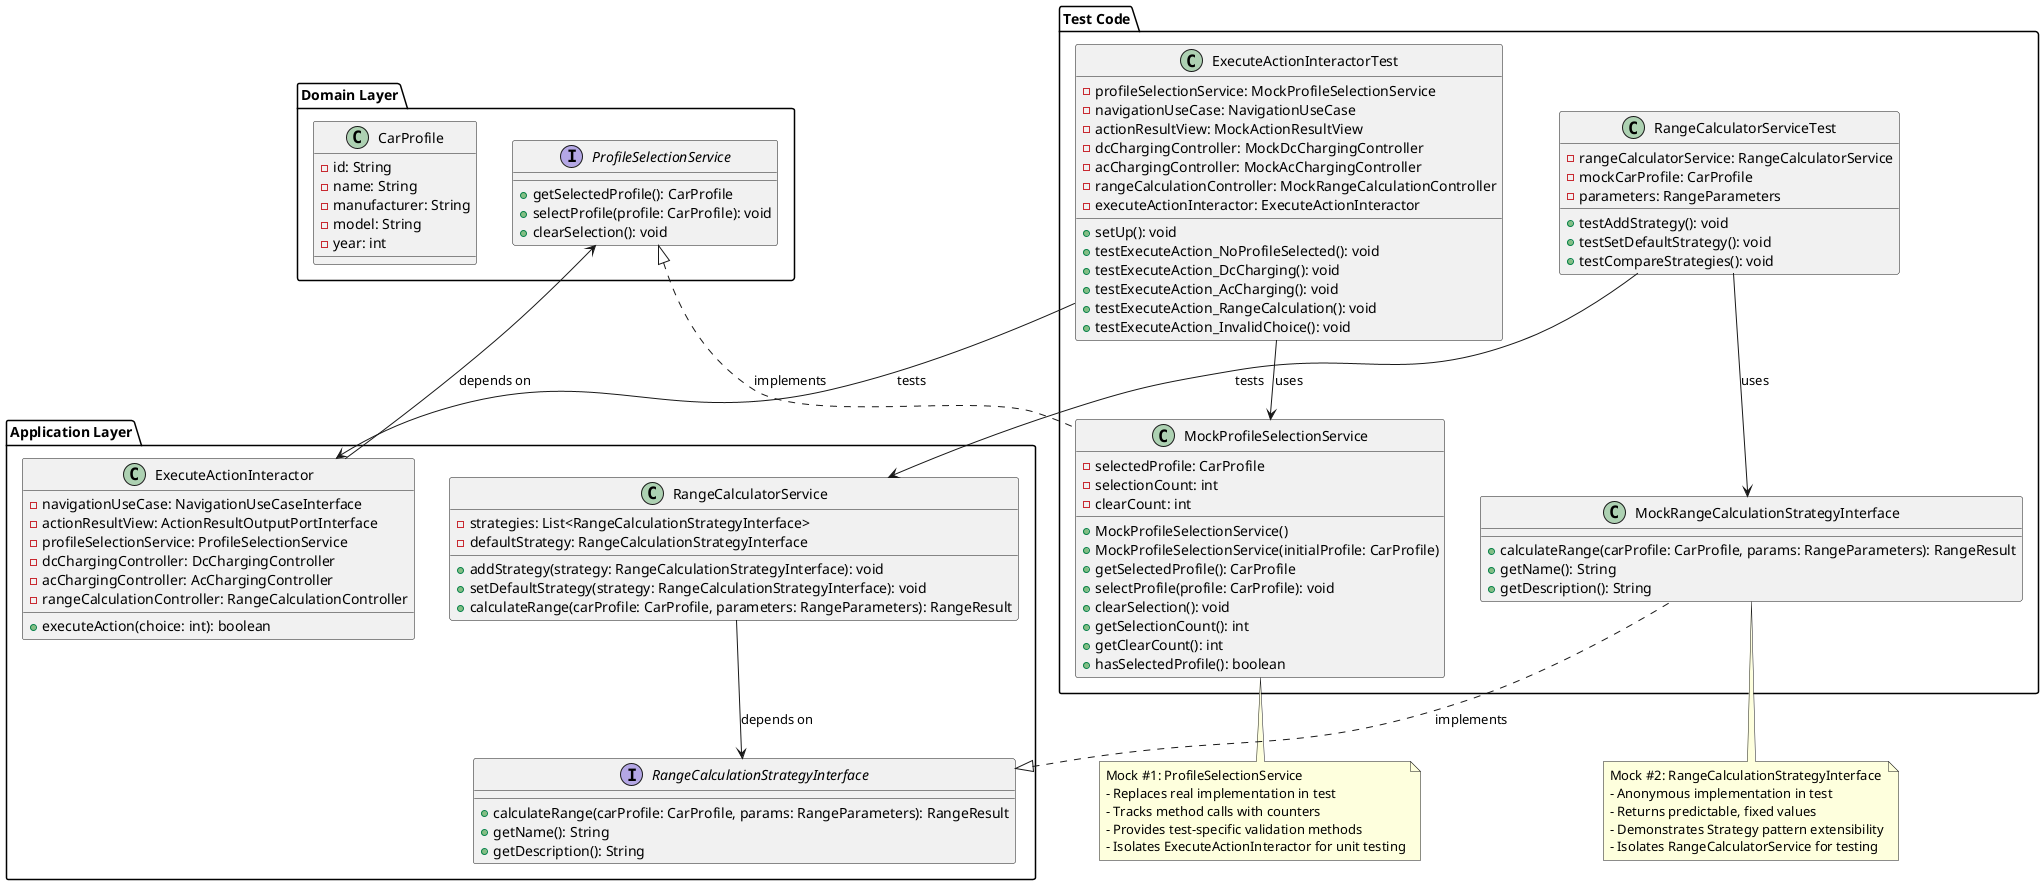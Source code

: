 @startuml UnitTest_Mocks

package "Domain Layer" {
  interface ProfileSelectionService {
    +getSelectedProfile(): CarProfile
    +selectProfile(profile: CarProfile): void
    +clearSelection(): void
  }
  
  class CarProfile {
    -id: String
    -name: String
    -manufacturer: String
    -model: String
    -year: int
  }
}

package "Test Code" {
  class MockProfileSelectionService {
    -selectedProfile: CarProfile
    -selectionCount: int
    -clearCount: int
    +MockProfileSelectionService()
    +MockProfileSelectionService(initialProfile: CarProfile)
    +getSelectedProfile(): CarProfile
    +selectProfile(profile: CarProfile): void
    +clearSelection(): void
    +getSelectionCount(): int
    +getClearCount(): int
    +hasSelectedProfile(): boolean
  }
  
  class ExecuteActionInteractorTest {
    -profileSelectionService: MockProfileSelectionService
    -navigationUseCase: NavigationUseCase
    -actionResultView: MockActionResultView
    -dcChargingController: MockDcChargingController
    -acChargingController: MockAcChargingController
    -rangeCalculationController: MockRangeCalculationController
    -executeActionInteractor: ExecuteActionInteractor
    +setUp(): void
    +testExecuteAction_NoProfileSelected(): void
    +testExecuteAction_DcCharging(): void
    +testExecuteAction_AcCharging(): void
    +testExecuteAction_RangeCalculation(): void
    +testExecuteAction_InvalidChoice(): void
  }
  
  class MockRangeCalculationStrategyInterface {
    +calculateRange(carProfile: CarProfile, params: RangeParameters): RangeResult
    +getName(): String
    +getDescription(): String
  }
  
  class RangeCalculatorServiceTest {
    -rangeCalculatorService: RangeCalculatorService
    -mockCarProfile: CarProfile
    -parameters: RangeParameters
    +testAddStrategy(): void
    +testSetDefaultStrategy(): void
    +testCompareStrategies(): void
  }
}

package "Application Layer" {
  class ExecuteActionInteractor {
    -navigationUseCase: NavigationUseCaseInterface
    -actionResultView: ActionResultOutputPortInterface
    -profileSelectionService: ProfileSelectionService
    -dcChargingController: DcChargingController
    -acChargingController: AcChargingController
    -rangeCalculationController: RangeCalculationController
    +executeAction(choice: int): boolean
  }
  
  interface RangeCalculationStrategyInterface {
    +calculateRange(carProfile: CarProfile, params: RangeParameters): RangeResult
    +getName(): String
    +getDescription(): String
  }
  
  class RangeCalculatorService {
    -strategies: List<RangeCalculationStrategyInterface>
    -defaultStrategy: RangeCalculationStrategyInterface
    +addStrategy(strategy: RangeCalculationStrategyInterface): void
    +setDefaultStrategy(strategy: RangeCalculationStrategyInterface): void
    +calculateRange(carProfile: CarProfile, parameters: RangeParameters): RangeResult
  }
}

' Relationships for Mock #1
ProfileSelectionService <|.. MockProfileSelectionService : implements
ExecuteActionInteractorTest --> MockProfileSelectionService : uses
ExecuteActionInteractor --> ProfileSelectionService : depends on
ExecuteActionInteractorTest --> ExecuteActionInteractor : tests

' Relationships for Mock #2
RangeCalculationStrategyInterface <|.. MockRangeCalculationStrategyInterface : implements
RangeCalculatorServiceTest --> MockRangeCalculationStrategyInterface : uses
RangeCalculatorService --> RangeCalculationStrategyInterface : depends on
RangeCalculatorServiceTest --> RangeCalculatorService : tests

' Notes explaining mock usage
note "Mock #1: ProfileSelectionService\n- Replaces real implementation in test\n- Tracks method calls with counters\n- Provides test-specific validation methods\n- Isolates ExecuteActionInteractor for unit testing" as N1
MockProfileSelectionService .. N1

note "Mock #2: RangeCalculationStrategyInterface\n- Anonymous implementation in test\n- Returns predictable, fixed values\n- Demonstrates Strategy pattern extensibility\n- Isolates RangeCalculatorService for testing" as N2
MockRangeCalculationStrategyInterface .. N2

@enduml 